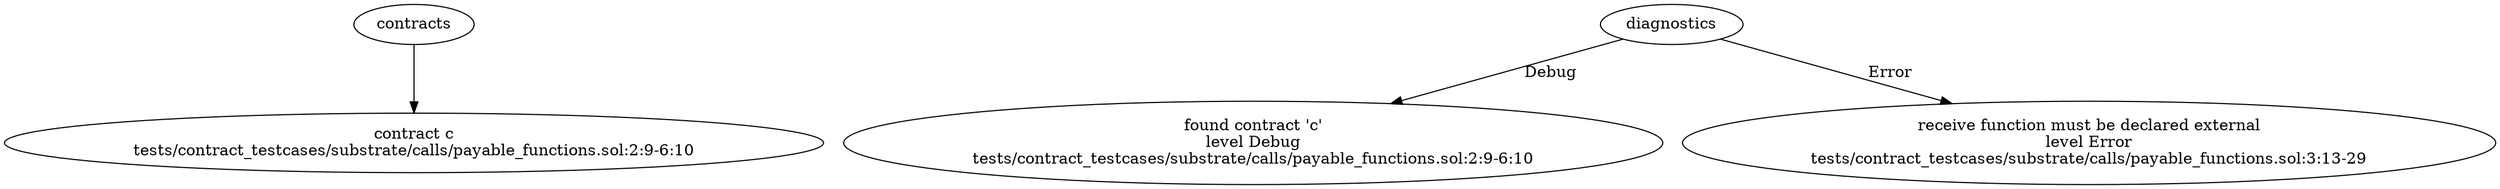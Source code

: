 strict digraph "tests/contract_testcases/substrate/calls/payable_functions.sol" {
	contract [label="contract c\ntests/contract_testcases/substrate/calls/payable_functions.sol:2:9-6:10"]
	diagnostic [label="found contract 'c'\nlevel Debug\ntests/contract_testcases/substrate/calls/payable_functions.sol:2:9-6:10"]
	diagnostic_5 [label="receive function must be declared external\nlevel Error\ntests/contract_testcases/substrate/calls/payable_functions.sol:3:13-29"]
	contracts -> contract
	diagnostics -> diagnostic [label="Debug"]
	diagnostics -> diagnostic_5 [label="Error"]
}
